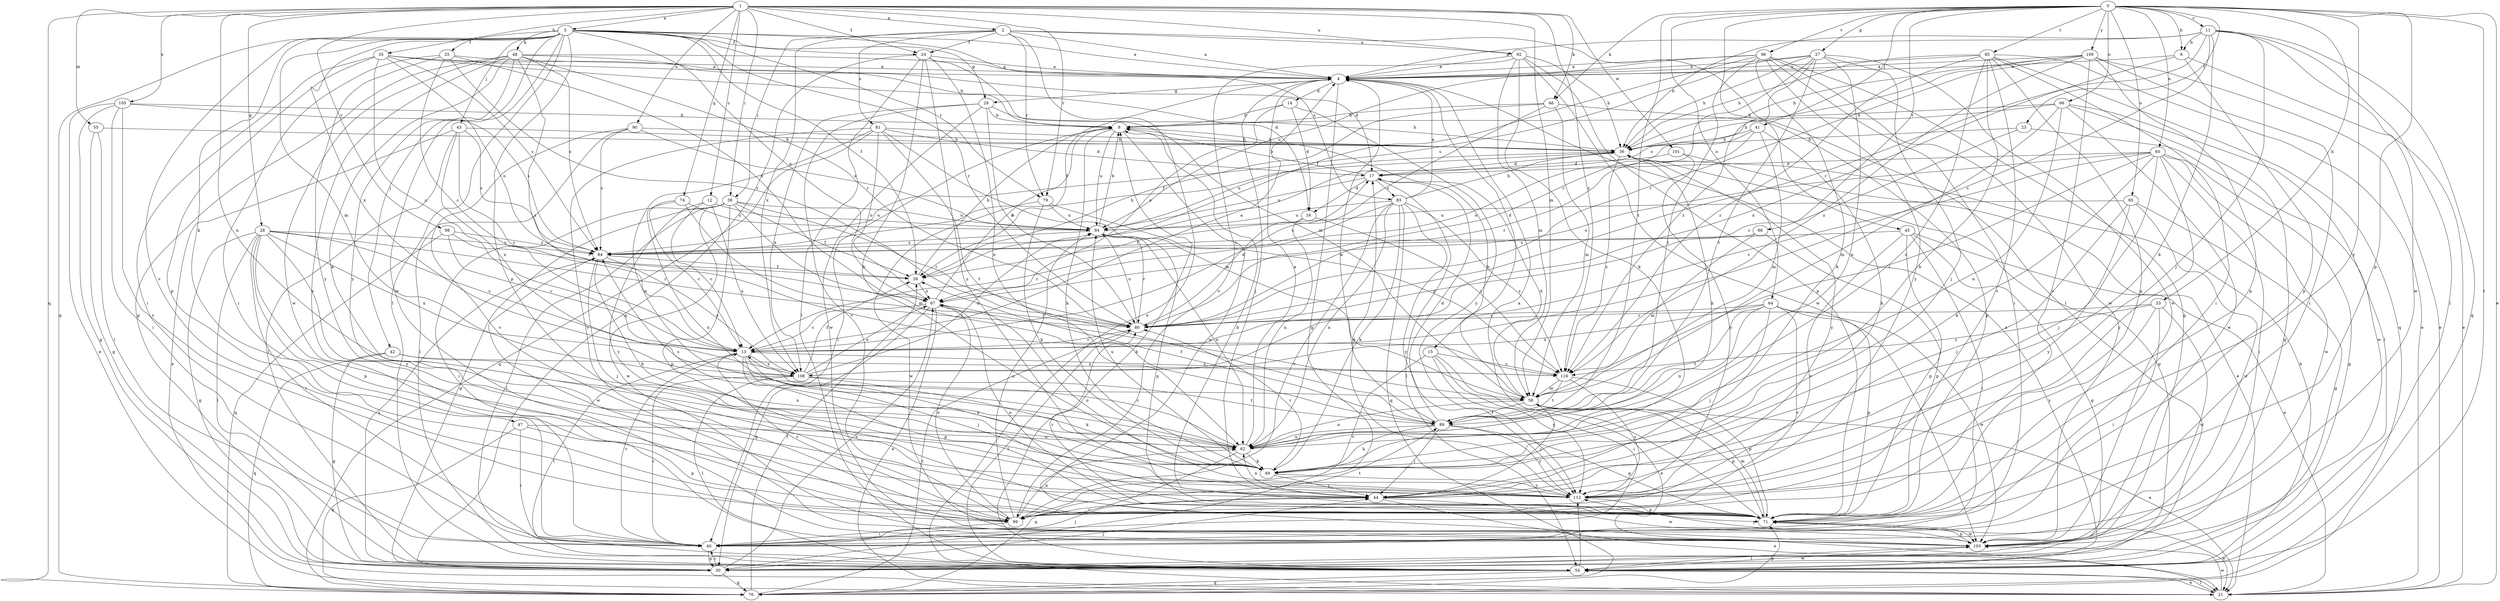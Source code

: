 strict digraph  {
0;
1;
2;
3;
4;
6;
8;
11;
12;
13;
14;
15;
16;
17;
21;
23;
24;
25;
26;
27;
28;
29;
30;
33;
35;
36;
38;
40;
41;
42;
43;
44;
45;
46;
47;
48;
49;
54;
55;
58;
60;
62;
64;
65;
66;
67;
71;
74;
76;
79;
80;
81;
83;
84;
85;
86;
89;
90;
92;
94;
96;
98;
99;
101;
103;
105;
108;
109;
112;
116;
0 -> 6  [label=b];
0 -> 11  [label=c];
0 -> 21  [label=e];
0 -> 23  [label=f];
0 -> 27  [label=g];
0 -> 33  [label=h];
0 -> 41  [label=j];
0 -> 45  [label=k];
0 -> 46  [label=k];
0 -> 54  [label=l];
0 -> 60  [label=n];
0 -> 64  [label=o];
0 -> 65  [label=o];
0 -> 66  [label=o];
0 -> 71  [label=p];
0 -> 85  [label=t];
0 -> 86  [label=t];
0 -> 89  [label=t];
0 -> 96  [label=v];
0 -> 109  [label=y];
0 -> 112  [label=y];
1 -> 2  [label=a];
1 -> 3  [label=a];
1 -> 12  [label=c];
1 -> 24  [label=f];
1 -> 28  [label=g];
1 -> 35  [label=h];
1 -> 38  [label=i];
1 -> 46  [label=k];
1 -> 55  [label=m];
1 -> 58  [label=m];
1 -> 62  [label=n];
1 -> 74  [label=q];
1 -> 76  [label=q];
1 -> 79  [label=r];
1 -> 90  [label=u];
1 -> 92  [label=u];
1 -> 98  [label=v];
1 -> 101  [label=w];
1 -> 105  [label=x];
1 -> 116  [label=z];
2 -> 4  [label=a];
2 -> 21  [label=e];
2 -> 24  [label=f];
2 -> 38  [label=i];
2 -> 54  [label=l];
2 -> 79  [label=r];
2 -> 81  [label=s];
2 -> 92  [label=u];
2 -> 108  [label=x];
3 -> 4  [label=a];
3 -> 24  [label=f];
3 -> 25  [label=f];
3 -> 26  [label=f];
3 -> 29  [label=g];
3 -> 42  [label=j];
3 -> 43  [label=j];
3 -> 47  [label=k];
3 -> 48  [label=k];
3 -> 54  [label=l];
3 -> 58  [label=m];
3 -> 67  [label=o];
3 -> 71  [label=p];
3 -> 76  [label=q];
3 -> 79  [label=r];
3 -> 80  [label=r];
3 -> 83  [label=s];
3 -> 99  [label=v];
3 -> 103  [label=w];
3 -> 108  [label=x];
4 -> 14  [label=d];
4 -> 15  [label=d];
4 -> 26  [label=f];
4 -> 29  [label=g];
4 -> 30  [label=g];
4 -> 44  [label=j];
6 -> 4  [label=a];
6 -> 21  [label=e];
6 -> 71  [label=p];
6 -> 108  [label=x];
8 -> 36  [label=h];
8 -> 40  [label=i];
8 -> 49  [label=k];
8 -> 94  [label=u];
8 -> 103  [label=w];
11 -> 4  [label=a];
11 -> 6  [label=b];
11 -> 13  [label=c];
11 -> 36  [label=h];
11 -> 44  [label=j];
11 -> 49  [label=k];
11 -> 54  [label=l];
11 -> 76  [label=q];
11 -> 80  [label=r];
11 -> 103  [label=w];
12 -> 13  [label=c];
12 -> 94  [label=u];
12 -> 108  [label=x];
12 -> 112  [label=y];
13 -> 4  [label=a];
13 -> 44  [label=j];
13 -> 49  [label=k];
13 -> 54  [label=l];
13 -> 71  [label=p];
13 -> 99  [label=v];
13 -> 108  [label=x];
13 -> 116  [label=z];
14 -> 8  [label=b];
14 -> 16  [label=d];
14 -> 67  [label=o];
14 -> 112  [label=y];
15 -> 21  [label=e];
15 -> 40  [label=i];
15 -> 99  [label=v];
15 -> 112  [label=y];
15 -> 116  [label=z];
16 -> 26  [label=f];
16 -> 62  [label=n];
16 -> 116  [label=z];
17 -> 8  [label=b];
17 -> 16  [label=d];
17 -> 54  [label=l];
17 -> 83  [label=s];
17 -> 94  [label=u];
21 -> 54  [label=l];
21 -> 103  [label=w];
23 -> 36  [label=h];
23 -> 80  [label=r];
23 -> 103  [label=w];
24 -> 4  [label=a];
24 -> 30  [label=g];
24 -> 49  [label=k];
24 -> 54  [label=l];
24 -> 58  [label=m];
24 -> 62  [label=n];
24 -> 112  [label=y];
25 -> 4  [label=a];
25 -> 13  [label=c];
25 -> 40  [label=i];
25 -> 67  [label=o];
25 -> 80  [label=r];
25 -> 112  [label=y];
26 -> 8  [label=b];
26 -> 67  [label=o];
27 -> 4  [label=a];
27 -> 36  [label=h];
27 -> 44  [label=j];
27 -> 62  [label=n];
27 -> 80  [label=r];
27 -> 84  [label=s];
27 -> 89  [label=t];
27 -> 103  [label=w];
27 -> 116  [label=z];
28 -> 13  [label=c];
28 -> 30  [label=g];
28 -> 40  [label=i];
28 -> 44  [label=j];
28 -> 54  [label=l];
28 -> 71  [label=p];
28 -> 80  [label=r];
28 -> 84  [label=s];
28 -> 108  [label=x];
28 -> 112  [label=y];
29 -> 8  [label=b];
29 -> 36  [label=h];
29 -> 80  [label=r];
29 -> 99  [label=v];
29 -> 103  [label=w];
29 -> 108  [label=x];
30 -> 40  [label=i];
30 -> 44  [label=j];
30 -> 67  [label=o];
30 -> 76  [label=q];
30 -> 84  [label=s];
33 -> 40  [label=i];
33 -> 80  [label=r];
33 -> 103  [label=w];
33 -> 112  [label=y];
33 -> 116  [label=z];
35 -> 4  [label=a];
35 -> 8  [label=b];
35 -> 13  [label=c];
35 -> 16  [label=d];
35 -> 40  [label=i];
35 -> 67  [label=o];
35 -> 71  [label=p];
35 -> 84  [label=s];
36 -> 17  [label=d];
36 -> 30  [label=g];
36 -> 94  [label=u];
36 -> 112  [label=y];
36 -> 116  [label=z];
38 -> 26  [label=f];
38 -> 30  [label=g];
38 -> 40  [label=i];
38 -> 54  [label=l];
38 -> 71  [label=p];
38 -> 80  [label=r];
38 -> 89  [label=t];
38 -> 94  [label=u];
38 -> 103  [label=w];
40 -> 13  [label=c];
40 -> 30  [label=g];
40 -> 44  [label=j];
41 -> 36  [label=h];
41 -> 49  [label=k];
41 -> 58  [label=m];
41 -> 67  [label=o];
41 -> 80  [label=r];
42 -> 30  [label=g];
42 -> 62  [label=n];
42 -> 76  [label=q];
42 -> 116  [label=z];
43 -> 13  [label=c];
43 -> 21  [label=e];
43 -> 36  [label=h];
43 -> 54  [label=l];
43 -> 84  [label=s];
43 -> 108  [label=x];
44 -> 21  [label=e];
44 -> 62  [label=n];
44 -> 99  [label=v];
44 -> 103  [label=w];
45 -> 21  [label=e];
45 -> 30  [label=g];
45 -> 40  [label=i];
45 -> 71  [label=p];
45 -> 84  [label=s];
45 -> 99  [label=v];
46 -> 8  [label=b];
46 -> 13  [label=c];
46 -> 26  [label=f];
46 -> 58  [label=m];
46 -> 71  [label=p];
47 -> 40  [label=i];
47 -> 62  [label=n];
47 -> 71  [label=p];
47 -> 76  [label=q];
48 -> 4  [label=a];
48 -> 17  [label=d];
48 -> 30  [label=g];
48 -> 49  [label=k];
48 -> 80  [label=r];
48 -> 84  [label=s];
48 -> 99  [label=v];
48 -> 103  [label=w];
48 -> 112  [label=y];
48 -> 116  [label=z];
49 -> 44  [label=j];
49 -> 80  [label=r];
49 -> 94  [label=u];
49 -> 112  [label=y];
54 -> 4  [label=a];
54 -> 8  [label=b];
54 -> 21  [label=e];
54 -> 36  [label=h];
54 -> 76  [label=q];
54 -> 103  [label=w];
54 -> 112  [label=y];
55 -> 30  [label=g];
55 -> 36  [label=h];
55 -> 40  [label=i];
58 -> 8  [label=b];
58 -> 17  [label=d];
58 -> 21  [label=e];
58 -> 44  [label=j];
58 -> 62  [label=n];
58 -> 71  [label=p];
58 -> 89  [label=t];
60 -> 13  [label=c];
60 -> 17  [label=d];
60 -> 30  [label=g];
60 -> 40  [label=i];
60 -> 44  [label=j];
60 -> 49  [label=k];
60 -> 67  [label=o];
60 -> 103  [label=w];
60 -> 112  [label=y];
60 -> 116  [label=z];
62 -> 4  [label=a];
62 -> 13  [label=c];
62 -> 36  [label=h];
62 -> 49  [label=k];
62 -> 76  [label=q];
62 -> 84  [label=s];
64 -> 44  [label=j];
64 -> 62  [label=n];
64 -> 71  [label=p];
64 -> 80  [label=r];
64 -> 89  [label=t];
64 -> 99  [label=v];
64 -> 103  [label=w];
64 -> 108  [label=x];
65 -> 30  [label=g];
65 -> 44  [label=j];
65 -> 94  [label=u];
65 -> 103  [label=w];
65 -> 112  [label=y];
66 -> 8  [label=b];
66 -> 30  [label=g];
66 -> 36  [label=h];
66 -> 54  [label=l];
66 -> 58  [label=m];
66 -> 62  [label=n];
66 -> 103  [label=w];
67 -> 8  [label=b];
67 -> 13  [label=c];
67 -> 21  [label=e];
67 -> 30  [label=g];
67 -> 80  [label=r];
71 -> 4  [label=a];
71 -> 8  [label=b];
71 -> 21  [label=e];
71 -> 58  [label=m];
71 -> 67  [label=o];
71 -> 80  [label=r];
71 -> 103  [label=w];
74 -> 13  [label=c];
74 -> 58  [label=m];
74 -> 62  [label=n];
74 -> 94  [label=u];
76 -> 26  [label=f];
76 -> 71  [label=p];
76 -> 80  [label=r];
79 -> 49  [label=k];
79 -> 94  [label=u];
79 -> 103  [label=w];
79 -> 116  [label=z];
80 -> 13  [label=c];
80 -> 17  [label=d];
80 -> 54  [label=l];
80 -> 94  [label=u];
81 -> 17  [label=d];
81 -> 36  [label=h];
81 -> 58  [label=m];
81 -> 62  [label=n];
81 -> 67  [label=o];
81 -> 76  [label=q];
81 -> 89  [label=t];
81 -> 99  [label=v];
83 -> 4  [label=a];
83 -> 13  [label=c];
83 -> 36  [label=h];
83 -> 49  [label=k];
83 -> 62  [label=n];
83 -> 76  [label=q];
83 -> 94  [label=u];
83 -> 99  [label=v];
83 -> 112  [label=y];
83 -> 116  [label=z];
84 -> 26  [label=f];
84 -> 36  [label=h];
84 -> 44  [label=j];
84 -> 49  [label=k];
84 -> 103  [label=w];
84 -> 108  [label=x];
85 -> 4  [label=a];
85 -> 21  [label=e];
85 -> 36  [label=h];
85 -> 40  [label=i];
85 -> 49  [label=k];
85 -> 62  [label=n];
85 -> 71  [label=p];
85 -> 76  [label=q];
85 -> 99  [label=v];
85 -> 116  [label=z];
86 -> 58  [label=m];
86 -> 71  [label=p];
86 -> 84  [label=s];
89 -> 4  [label=a];
89 -> 17  [label=d];
89 -> 26  [label=f];
89 -> 44  [label=j];
89 -> 49  [label=k];
89 -> 62  [label=n];
89 -> 71  [label=p];
89 -> 112  [label=y];
90 -> 36  [label=h];
90 -> 54  [label=l];
90 -> 84  [label=s];
90 -> 94  [label=u];
90 -> 99  [label=v];
92 -> 4  [label=a];
92 -> 36  [label=h];
92 -> 49  [label=k];
92 -> 58  [label=m];
92 -> 71  [label=p];
92 -> 99  [label=v];
92 -> 103  [label=w];
94 -> 8  [label=b];
94 -> 62  [label=n];
94 -> 71  [label=p];
94 -> 80  [label=r];
94 -> 84  [label=s];
96 -> 4  [label=a];
96 -> 26  [label=f];
96 -> 30  [label=g];
96 -> 40  [label=i];
96 -> 49  [label=k];
96 -> 89  [label=t];
96 -> 94  [label=u];
96 -> 103  [label=w];
96 -> 112  [label=y];
98 -> 13  [label=c];
98 -> 26  [label=f];
98 -> 76  [label=q];
98 -> 84  [label=s];
99 -> 40  [label=i];
99 -> 62  [label=n];
99 -> 67  [label=o];
99 -> 89  [label=t];
99 -> 94  [label=u];
101 -> 17  [label=d];
101 -> 21  [label=e];
101 -> 112  [label=y];
103 -> 54  [label=l];
103 -> 71  [label=p];
103 -> 112  [label=y];
105 -> 8  [label=b];
105 -> 21  [label=e];
105 -> 30  [label=g];
105 -> 40  [label=i];
105 -> 84  [label=s];
105 -> 99  [label=v];
108 -> 26  [label=f];
108 -> 40  [label=i];
108 -> 49  [label=k];
108 -> 54  [label=l];
108 -> 67  [label=o];
108 -> 89  [label=t];
108 -> 94  [label=u];
109 -> 4  [label=a];
109 -> 21  [label=e];
109 -> 36  [label=h];
109 -> 40  [label=i];
109 -> 71  [label=p];
109 -> 80  [label=r];
109 -> 84  [label=s];
109 -> 99  [label=v];
109 -> 116  [label=z];
112 -> 17  [label=d];
112 -> 67  [label=o];
112 -> 71  [label=p];
116 -> 58  [label=m];
116 -> 71  [label=p];
116 -> 89  [label=t];
116 -> 112  [label=y];
}
